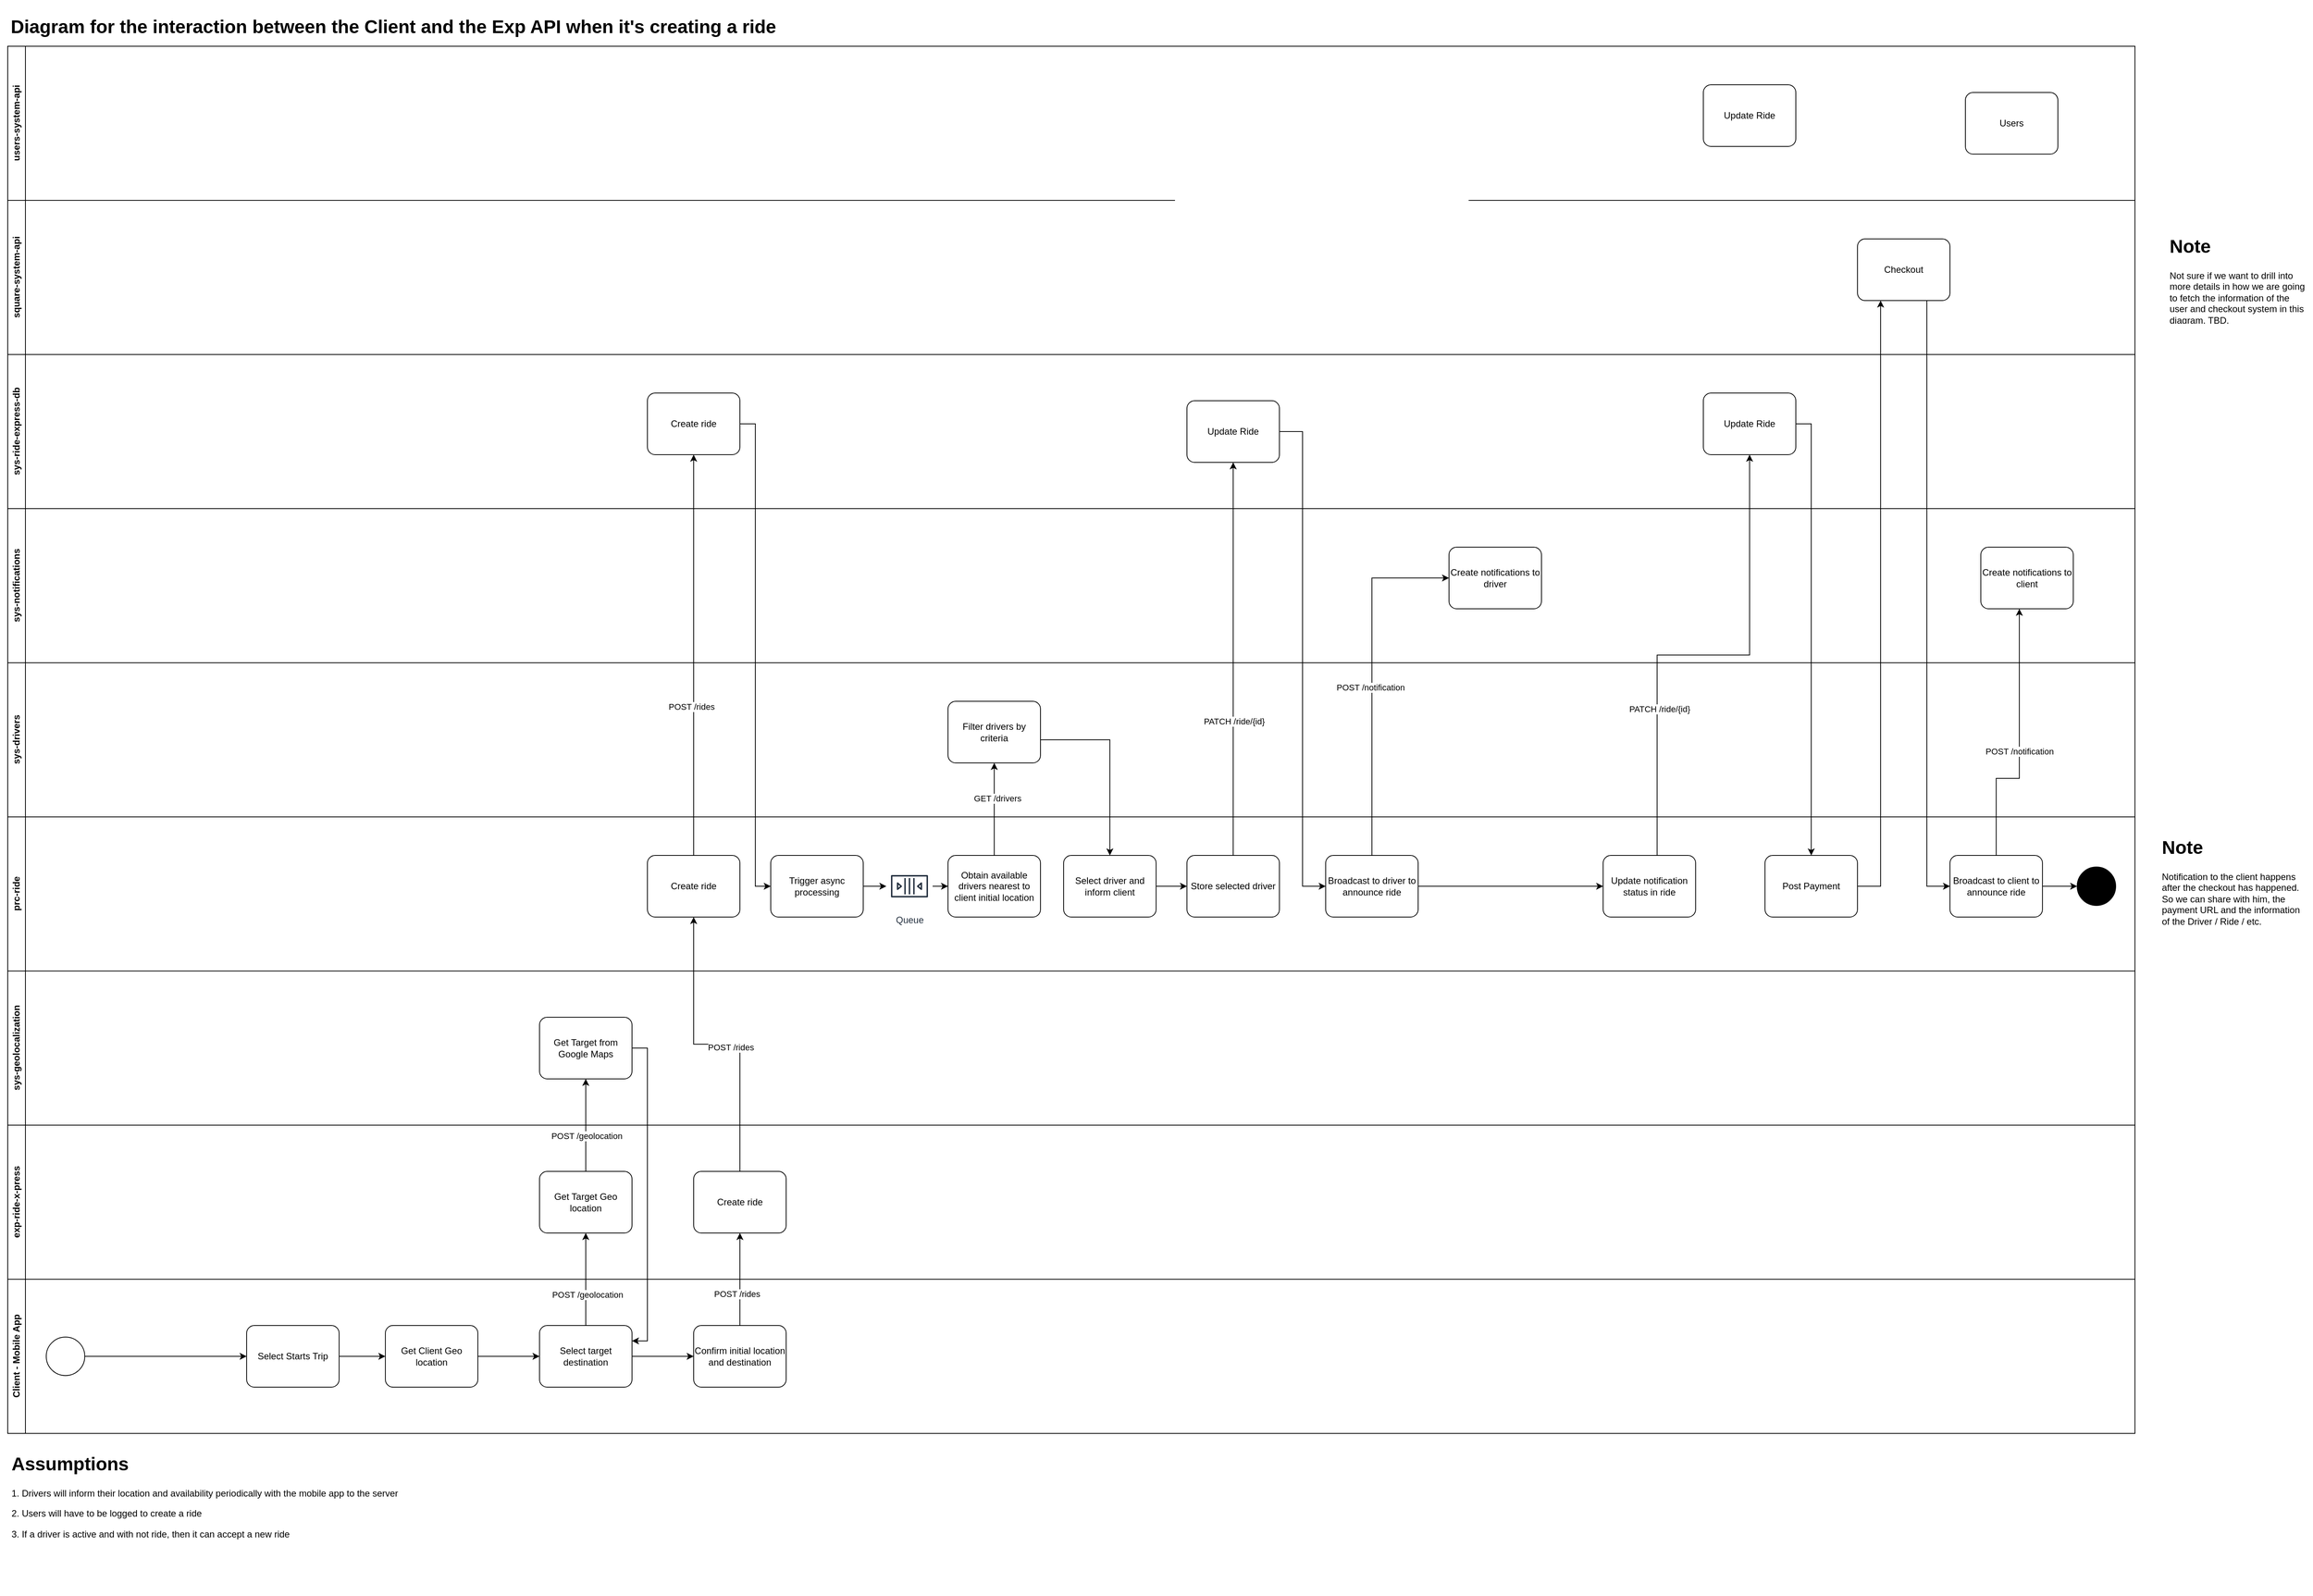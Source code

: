 <mxfile version="22.1.4" type="github">
  <diagram name="Drill down creation of Drive by Client" id="9YAQOSyTMkeQ9x9ABCWg">
    <mxGraphModel dx="2052" dy="2764" grid="1" gridSize="10" guides="1" tooltips="1" connect="1" arrows="1" fold="1" page="1" pageScale="1" pageWidth="1100" pageHeight="850" math="0" shadow="0">
      <root>
        <mxCell id="Aa5zBOkpth9xLfSPm0mI-0" />
        <mxCell id="Aa5zBOkpth9xLfSPm0mI-1" parent="Aa5zBOkpth9xLfSPm0mI-0" />
        <mxCell id="Aa5zBOkpth9xLfSPm0mI-2" value="exp-ride-x-press" style="swimlane;horizontal=0;whiteSpace=wrap;html=1;" parent="Aa5zBOkpth9xLfSPm0mI-1" vertex="1">
          <mxGeometry x="40" y="300" width="2760" height="200" as="geometry" />
        </mxCell>
        <mxCell id="Aa5zBOkpth9xLfSPm0mI-4" value="Get Target Geo location" style="points=[[0.25,0,0],[0.5,0,0],[0.75,0,0],[1,0.25,0],[1,0.5,0],[1,0.75,0],[0.75,1,0],[0.5,1,0],[0.25,1,0],[0,0.75,0],[0,0.5,0],[0,0.25,0]];shape=mxgraph.bpmn.task;whiteSpace=wrap;rectStyle=rounded;size=10;html=1;container=1;expand=0;collapsible=0;taskMarker=abstract;" parent="Aa5zBOkpth9xLfSPm0mI-2" vertex="1">
          <mxGeometry x="690" y="60" width="120" height="80" as="geometry" />
        </mxCell>
        <mxCell id="UceIsVDDBgMtnl9OKH8S-25" value="Create ride" style="points=[[0.25,0,0],[0.5,0,0],[0.75,0,0],[1,0.25,0],[1,0.5,0],[1,0.75,0],[0.75,1,0],[0.5,1,0],[0.25,1,0],[0,0.75,0],[0,0.5,0],[0,0.25,0]];shape=mxgraph.bpmn.task;whiteSpace=wrap;rectStyle=rounded;size=10;html=1;container=1;expand=0;collapsible=0;taskMarker=abstract;" parent="Aa5zBOkpth9xLfSPm0mI-2" vertex="1">
          <mxGeometry x="890" y="60" width="120" height="80" as="geometry" />
        </mxCell>
        <mxCell id="Aa5zBOkpth9xLfSPm0mI-14" value="Client - Mobile App" style="swimlane;horizontal=0;whiteSpace=wrap;html=1;" parent="Aa5zBOkpth9xLfSPm0mI-1" vertex="1">
          <mxGeometry x="40" y="500" width="2760" height="200" as="geometry" />
        </mxCell>
        <mxCell id="Aa5zBOkpth9xLfSPm0mI-15" style="edgeStyle=orthogonalEdgeStyle;rounded=0;orthogonalLoop=1;jettySize=auto;html=1;entryX=0;entryY=0.5;entryDx=0;entryDy=0;entryPerimeter=0;" parent="Aa5zBOkpth9xLfSPm0mI-14" source="Aa5zBOkpth9xLfSPm0mI-16" target="Aa5zBOkpth9xLfSPm0mI-17" edge="1">
          <mxGeometry relative="1" as="geometry">
            <mxPoint x="140" y="100" as="targetPoint" />
          </mxGeometry>
        </mxCell>
        <mxCell id="Aa5zBOkpth9xLfSPm0mI-16" value="" style="points=[[0.145,0.145,0],[0.5,0,0],[0.855,0.145,0],[1,0.5,0],[0.855,0.855,0],[0.5,1,0],[0.145,0.855,0],[0,0.5,0]];shape=mxgraph.bpmn.event;html=1;verticalLabelPosition=bottom;labelBackgroundColor=#ffffff;verticalAlign=top;align=center;perimeter=ellipsePerimeter;outlineConnect=0;aspect=fixed;outline=standard;symbol=general;" parent="Aa5zBOkpth9xLfSPm0mI-14" vertex="1">
          <mxGeometry x="50" y="75" width="50" height="50" as="geometry" />
        </mxCell>
        <mxCell id="Aa5zBOkpth9xLfSPm0mI-17" value="Select Starts Trip" style="points=[[0.25,0,0],[0.5,0,0],[0.75,0,0],[1,0.25,0],[1,0.5,0],[1,0.75,0],[0.75,1,0],[0.5,1,0],[0.25,1,0],[0,0.75,0],[0,0.5,0],[0,0.25,0]];shape=mxgraph.bpmn.task;whiteSpace=wrap;rectStyle=rounded;size=10;html=1;container=1;expand=0;collapsible=0;taskMarker=abstract;" parent="Aa5zBOkpth9xLfSPm0mI-14" vertex="1">
          <mxGeometry x="310" y="60" width="120" height="80" as="geometry" />
        </mxCell>
        <mxCell id="Aa5zBOkpth9xLfSPm0mI-20" value="Select target destination" style="points=[[0.25,0,0],[0.5,0,0],[0.75,0,0],[1,0.25,0],[1,0.5,0],[1,0.75,0],[0.75,1,0],[0.5,1,0],[0.25,1,0],[0,0.75,0],[0,0.5,0],[0,0.25,0]];shape=mxgraph.bpmn.task;whiteSpace=wrap;rectStyle=rounded;size=10;html=1;container=1;expand=0;collapsible=0;taskMarker=abstract;" parent="Aa5zBOkpth9xLfSPm0mI-14" vertex="1">
          <mxGeometry x="690" y="60" width="120" height="80" as="geometry" />
        </mxCell>
        <mxCell id="Aa5zBOkpth9xLfSPm0mI-21" value="Confirm initial location and destination" style="points=[[0.25,0,0],[0.5,0,0],[0.75,0,0],[1,0.25,0],[1,0.5,0],[1,0.75,0],[0.75,1,0],[0.5,1,0],[0.25,1,0],[0,0.75,0],[0,0.5,0],[0,0.25,0]];shape=mxgraph.bpmn.task;whiteSpace=wrap;rectStyle=rounded;size=10;html=1;container=1;expand=0;collapsible=0;taskMarker=abstract;" parent="Aa5zBOkpth9xLfSPm0mI-14" vertex="1">
          <mxGeometry x="890" y="60" width="120" height="80" as="geometry" />
        </mxCell>
        <mxCell id="Aa5zBOkpth9xLfSPm0mI-3" value="Get Client Geo location" style="points=[[0.25,0,0],[0.5,0,0],[0.75,0,0],[1,0.25,0],[1,0.5,0],[1,0.75,0],[0.75,1,0],[0.5,1,0],[0.25,1,0],[0,0.75,0],[0,0.5,0],[0,0.25,0]];shape=mxgraph.bpmn.task;whiteSpace=wrap;rectStyle=rounded;size=10;html=1;container=1;expand=0;collapsible=0;taskMarker=abstract;" parent="Aa5zBOkpth9xLfSPm0mI-14" vertex="1">
          <mxGeometry x="490" y="60" width="120" height="80" as="geometry" />
        </mxCell>
        <mxCell id="UceIsVDDBgMtnl9OKH8S-13" style="edgeStyle=orthogonalEdgeStyle;rounded=0;orthogonalLoop=1;jettySize=auto;html=1;entryX=0;entryY=0.5;entryDx=0;entryDy=0;entryPerimeter=0;" parent="Aa5zBOkpth9xLfSPm0mI-14" source="Aa5zBOkpth9xLfSPm0mI-17" target="Aa5zBOkpth9xLfSPm0mI-3" edge="1">
          <mxGeometry relative="1" as="geometry" />
        </mxCell>
        <mxCell id="UceIsVDDBgMtnl9OKH8S-17" style="edgeStyle=orthogonalEdgeStyle;rounded=0;orthogonalLoop=1;jettySize=auto;html=1;entryX=0;entryY=0.5;entryDx=0;entryDy=0;entryPerimeter=0;" parent="Aa5zBOkpth9xLfSPm0mI-14" source="Aa5zBOkpth9xLfSPm0mI-3" target="Aa5zBOkpth9xLfSPm0mI-20" edge="1">
          <mxGeometry relative="1" as="geometry" />
        </mxCell>
        <mxCell id="UceIsVDDBgMtnl9OKH8S-24" style="edgeStyle=orthogonalEdgeStyle;rounded=0;orthogonalLoop=1;jettySize=auto;html=1;entryX=0;entryY=0.5;entryDx=0;entryDy=0;entryPerimeter=0;" parent="Aa5zBOkpth9xLfSPm0mI-14" source="Aa5zBOkpth9xLfSPm0mI-20" target="Aa5zBOkpth9xLfSPm0mI-21" edge="1">
          <mxGeometry relative="1" as="geometry" />
        </mxCell>
        <mxCell id="Aa5zBOkpth9xLfSPm0mI-40" value="" style="edgeStyle=orthogonalEdgeStyle;rounded=0;orthogonalLoop=1;jettySize=auto;html=1;" parent="Aa5zBOkpth9xLfSPm0mI-1" source="Aa5zBOkpth9xLfSPm0mI-20" target="Aa5zBOkpth9xLfSPm0mI-4" edge="1">
          <mxGeometry relative="1" as="geometry">
            <Array as="points">
              <mxPoint x="790" y="500" />
              <mxPoint x="790" y="500" />
            </Array>
          </mxGeometry>
        </mxCell>
        <mxCell id="UceIsVDDBgMtnl9OKH8S-19" value="POST /geolocation" style="edgeLabel;html=1;align=center;verticalAlign=middle;resizable=0;points=[];" parent="Aa5zBOkpth9xLfSPm0mI-40" vertex="1" connectable="0">
          <mxGeometry x="-0.333" y="-2" relative="1" as="geometry">
            <mxPoint as="offset" />
          </mxGeometry>
        </mxCell>
        <mxCell id="UceIsVDDBgMtnl9OKH8S-18" value="sys-geolocalization" style="swimlane;horizontal=0;whiteSpace=wrap;html=1;" parent="Aa5zBOkpth9xLfSPm0mI-1" vertex="1">
          <mxGeometry x="40" y="100" width="2760" height="200" as="geometry" />
        </mxCell>
        <mxCell id="UceIsVDDBgMtnl9OKH8S-20" value="Get Target from Google Maps" style="points=[[0.25,0,0],[0.5,0,0],[0.75,0,0],[1,0.25,0],[1,0.5,0],[1,0.75,0],[0.75,1,0],[0.5,1,0],[0.25,1,0],[0,0.75,0],[0,0.5,0],[0,0.25,0]];shape=mxgraph.bpmn.task;whiteSpace=wrap;rectStyle=rounded;size=10;html=1;container=1;expand=0;collapsible=0;taskMarker=abstract;" parent="UceIsVDDBgMtnl9OKH8S-18" vertex="1">
          <mxGeometry x="690" y="60" width="120" height="80" as="geometry" />
        </mxCell>
        <mxCell id="UceIsVDDBgMtnl9OKH8S-21" value="" style="edgeStyle=orthogonalEdgeStyle;rounded=0;orthogonalLoop=1;jettySize=auto;html=1;" parent="Aa5zBOkpth9xLfSPm0mI-1" source="Aa5zBOkpth9xLfSPm0mI-4" target="UceIsVDDBgMtnl9OKH8S-20" edge="1">
          <mxGeometry relative="1" as="geometry" />
        </mxCell>
        <mxCell id="UceIsVDDBgMtnl9OKH8S-22" value="POST /geolocation" style="edgeLabel;html=1;align=center;verticalAlign=middle;resizable=0;points=[];" parent="UceIsVDDBgMtnl9OKH8S-21" vertex="1" connectable="0">
          <mxGeometry x="-0.233" y="-1" relative="1" as="geometry">
            <mxPoint as="offset" />
          </mxGeometry>
        </mxCell>
        <mxCell id="UceIsVDDBgMtnl9OKH8S-23" style="edgeStyle=orthogonalEdgeStyle;rounded=0;orthogonalLoop=1;jettySize=auto;html=1;" parent="Aa5zBOkpth9xLfSPm0mI-1" source="UceIsVDDBgMtnl9OKH8S-20" edge="1">
          <mxGeometry relative="1" as="geometry">
            <mxPoint x="850" y="580" as="targetPoint" />
            <Array as="points">
              <mxPoint x="870" y="200" />
              <mxPoint x="870" y="580" />
              <mxPoint x="850" y="580" />
            </Array>
          </mxGeometry>
        </mxCell>
        <mxCell id="UceIsVDDBgMtnl9OKH8S-26" value="" style="edgeStyle=orthogonalEdgeStyle;rounded=0;orthogonalLoop=1;jettySize=auto;html=1;" parent="Aa5zBOkpth9xLfSPm0mI-1" source="Aa5zBOkpth9xLfSPm0mI-21" target="UceIsVDDBgMtnl9OKH8S-25" edge="1">
          <mxGeometry relative="1" as="geometry" />
        </mxCell>
        <mxCell id="UceIsVDDBgMtnl9OKH8S-27" value="POST /rides" style="edgeLabel;html=1;align=center;verticalAlign=middle;resizable=0;points=[];" parent="UceIsVDDBgMtnl9OKH8S-26" vertex="1" connectable="0">
          <mxGeometry x="-0.317" y="4" relative="1" as="geometry">
            <mxPoint as="offset" />
          </mxGeometry>
        </mxCell>
        <mxCell id="UceIsVDDBgMtnl9OKH8S-28" value="prc-ride" style="swimlane;horizontal=0;whiteSpace=wrap;html=1;" parent="Aa5zBOkpth9xLfSPm0mI-1" vertex="1">
          <mxGeometry x="40" y="-100" width="2760" height="200" as="geometry" />
        </mxCell>
        <mxCell id="UceIsVDDBgMtnl9OKH8S-29" value="Create ride" style="points=[[0.25,0,0],[0.5,0,0],[0.75,0,0],[1,0.25,0],[1,0.5,0],[1,0.75,0],[0.75,1,0],[0.5,1,0],[0.25,1,0],[0,0.75,0],[0,0.5,0],[0,0.25,0]];shape=mxgraph.bpmn.task;whiteSpace=wrap;rectStyle=rounded;size=10;html=1;container=1;expand=0;collapsible=0;taskMarker=abstract;" parent="UceIsVDDBgMtnl9OKH8S-28" vertex="1">
          <mxGeometry x="830" y="50" width="120" height="80" as="geometry" />
        </mxCell>
        <mxCell id="Aa5zBOkpth9xLfSPm0mI-6" value="Obtain available drivers nearest to client initial location" style="points=[[0.25,0,0],[0.5,0,0],[0.75,0,0],[1,0.25,0],[1,0.5,0],[1,0.75,0],[0.75,1,0],[0.5,1,0],[0.25,1,0],[0,0.75,0],[0,0.5,0],[0,0.25,0]];shape=mxgraph.bpmn.task;whiteSpace=wrap;rectStyle=rounded;size=10;html=1;container=1;expand=0;collapsible=0;taskMarker=abstract;" parent="UceIsVDDBgMtnl9OKH8S-28" vertex="1">
          <mxGeometry x="1220" y="50" width="120" height="80" as="geometry" />
        </mxCell>
        <mxCell id="vcw9PWRFaFQ3ZF1qO-cl-0" value="Queue" style="sketch=0;outlineConnect=0;fontColor=#232F3E;gradientColor=none;strokeColor=#232F3E;fillColor=#ffffff;dashed=0;verticalLabelPosition=bottom;verticalAlign=top;align=center;html=1;fontSize=12;fontStyle=0;aspect=fixed;shape=mxgraph.aws4.resourceIcon;resIcon=mxgraph.aws4.queue;" parent="UceIsVDDBgMtnl9OKH8S-28" vertex="1">
          <mxGeometry x="1140" y="60" width="60" height="60" as="geometry" />
        </mxCell>
        <mxCell id="vcw9PWRFaFQ3ZF1qO-cl-1" style="edgeStyle=orthogonalEdgeStyle;rounded=0;orthogonalLoop=1;jettySize=auto;html=1;" parent="UceIsVDDBgMtnl9OKH8S-28" source="vcw9PWRFaFQ3ZF1qO-cl-35" target="vcw9PWRFaFQ3ZF1qO-cl-0" edge="1">
          <mxGeometry relative="1" as="geometry">
            <mxPoint x="1090" y="90" as="targetPoint" />
          </mxGeometry>
        </mxCell>
        <mxCell id="vcw9PWRFaFQ3ZF1qO-cl-3" style="edgeStyle=orthogonalEdgeStyle;rounded=0;orthogonalLoop=1;jettySize=auto;html=1;entryX=0;entryY=0.5;entryDx=0;entryDy=0;entryPerimeter=0;" parent="UceIsVDDBgMtnl9OKH8S-28" source="vcw9PWRFaFQ3ZF1qO-cl-0" target="Aa5zBOkpth9xLfSPm0mI-6" edge="1">
          <mxGeometry relative="1" as="geometry" />
        </mxCell>
        <mxCell id="YocWgqZ5pPx6VDa771cW-2" style="edgeStyle=orthogonalEdgeStyle;rounded=0;orthogonalLoop=1;jettySize=auto;html=1;" edge="1" parent="UceIsVDDBgMtnl9OKH8S-28" source="vcw9PWRFaFQ3ZF1qO-cl-12" target="vcw9PWRFaFQ3ZF1qO-cl-29">
          <mxGeometry relative="1" as="geometry" />
        </mxCell>
        <mxCell id="vcw9PWRFaFQ3ZF1qO-cl-12" value="Broadcast to driver to announce ride" style="points=[[0.25,0,0],[0.5,0,0],[0.75,0,0],[1,0.25,0],[1,0.5,0],[1,0.75,0],[0.75,1,0],[0.5,1,0],[0.25,1,0],[0,0.75,0],[0,0.5,0],[0,0.25,0]];shape=mxgraph.bpmn.task;whiteSpace=wrap;rectStyle=rounded;size=10;html=1;container=1;expand=0;collapsible=0;taskMarker=abstract;" parent="UceIsVDDBgMtnl9OKH8S-28" vertex="1">
          <mxGeometry x="1710" y="50" width="120" height="80" as="geometry" />
        </mxCell>
        <mxCell id="YocWgqZ5pPx6VDa771cW-4" style="edgeStyle=orthogonalEdgeStyle;rounded=0;orthogonalLoop=1;jettySize=auto;html=1;entryX=0;entryY=0.5;entryDx=0;entryDy=0;" edge="1" parent="UceIsVDDBgMtnl9OKH8S-28" source="vcw9PWRFaFQ3ZF1qO-cl-22" target="hMduTiMmT0IllQ8ryoB6-10">
          <mxGeometry relative="1" as="geometry" />
        </mxCell>
        <mxCell id="vcw9PWRFaFQ3ZF1qO-cl-22" value="Broadcast to client to announce ride" style="points=[[0.25,0,0],[0.5,0,0],[0.75,0,0],[1,0.25,0],[1,0.5,0],[1,0.75,0],[0.75,1,0],[0.5,1,0],[0.25,1,0],[0,0.75,0],[0,0.5,0],[0,0.25,0]];shape=mxgraph.bpmn.task;whiteSpace=wrap;rectStyle=rounded;size=10;html=1;container=1;expand=0;collapsible=0;taskMarker=abstract;" parent="UceIsVDDBgMtnl9OKH8S-28" vertex="1">
          <mxGeometry x="2520" y="50" width="120" height="80" as="geometry" />
        </mxCell>
        <mxCell id="vcw9PWRFaFQ3ZF1qO-cl-16" value="Select driver and inform client" style="points=[[0.25,0,0],[0.5,0,0],[0.75,0,0],[1,0.25,0],[1,0.5,0],[1,0.75,0],[0.75,1,0],[0.5,1,0],[0.25,1,0],[0,0.75,0],[0,0.5,0],[0,0.25,0]];shape=mxgraph.bpmn.task;whiteSpace=wrap;rectStyle=rounded;size=10;html=1;container=1;expand=0;collapsible=0;taskMarker=abstract;" parent="UceIsVDDBgMtnl9OKH8S-28" vertex="1">
          <mxGeometry x="1370" y="50" width="120" height="80" as="geometry" />
        </mxCell>
        <mxCell id="vcw9PWRFaFQ3ZF1qO-cl-27" value="Store selected driver" style="points=[[0.25,0,0],[0.5,0,0],[0.75,0,0],[1,0.25,0],[1,0.5,0],[1,0.75,0],[0.75,1,0],[0.5,1,0],[0.25,1,0],[0,0.75,0],[0,0.5,0],[0,0.25,0]];shape=mxgraph.bpmn.task;whiteSpace=wrap;rectStyle=rounded;size=10;html=1;container=1;expand=0;collapsible=0;taskMarker=abstract;" parent="UceIsVDDBgMtnl9OKH8S-28" vertex="1">
          <mxGeometry x="1530" y="50" width="120" height="80" as="geometry" />
        </mxCell>
        <mxCell id="vcw9PWRFaFQ3ZF1qO-cl-28" value="" style="edgeStyle=orthogonalEdgeStyle;rounded=0;orthogonalLoop=1;jettySize=auto;html=1;entryX=0;entryY=0.5;entryDx=0;entryDy=0;entryPerimeter=0;" parent="UceIsVDDBgMtnl9OKH8S-28" source="vcw9PWRFaFQ3ZF1qO-cl-16" target="vcw9PWRFaFQ3ZF1qO-cl-27" edge="1">
          <mxGeometry relative="1" as="geometry">
            <mxPoint x="1680" y="-10" as="sourcePoint" />
            <mxPoint x="1890" y="-10" as="targetPoint" />
          </mxGeometry>
        </mxCell>
        <mxCell id="vcw9PWRFaFQ3ZF1qO-cl-29" value="Update notification status in ride" style="points=[[0.25,0,0],[0.5,0,0],[0.75,0,0],[1,0.25,0],[1,0.5,0],[1,0.75,0],[0.75,1,0],[0.5,1,0],[0.25,1,0],[0,0.75,0],[0,0.5,0],[0,0.25,0]];shape=mxgraph.bpmn.task;whiteSpace=wrap;rectStyle=rounded;size=10;html=1;container=1;expand=0;collapsible=0;taskMarker=abstract;" parent="UceIsVDDBgMtnl9OKH8S-28" vertex="1">
          <mxGeometry x="2070" y="50" width="120" height="80" as="geometry" />
        </mxCell>
        <mxCell id="vcw9PWRFaFQ3ZF1qO-cl-35" value="Trigger async processing" style="points=[[0.25,0,0],[0.5,0,0],[0.75,0,0],[1,0.25,0],[1,0.5,0],[1,0.75,0],[0.75,1,0],[0.5,1,0],[0.25,1,0],[0,0.75,0],[0,0.5,0],[0,0.25,0]];shape=mxgraph.bpmn.task;whiteSpace=wrap;rectStyle=rounded;size=10;html=1;container=1;expand=0;collapsible=0;taskMarker=abstract;" parent="UceIsVDDBgMtnl9OKH8S-28" vertex="1">
          <mxGeometry x="990" y="50" width="120" height="80" as="geometry" />
        </mxCell>
        <mxCell id="hMduTiMmT0IllQ8ryoB6-12" value="Post Payment" style="points=[[0.25,0,0],[0.5,0,0],[0.75,0,0],[1,0.25,0],[1,0.5,0],[1,0.75,0],[0.75,1,0],[0.5,1,0],[0.25,1,0],[0,0.75,0],[0,0.5,0],[0,0.25,0]];shape=mxgraph.bpmn.task;whiteSpace=wrap;rectStyle=rounded;size=10;html=1;container=1;expand=0;collapsible=0;taskMarker=abstract;" parent="UceIsVDDBgMtnl9OKH8S-28" vertex="1">
          <mxGeometry x="2280" y="50" width="120" height="80" as="geometry" />
        </mxCell>
        <mxCell id="hMduTiMmT0IllQ8ryoB6-10" value="" style="ellipse;whiteSpace=wrap;html=1;aspect=fixed;fillColor=#000000;" parent="UceIsVDDBgMtnl9OKH8S-28" vertex="1">
          <mxGeometry x="2685" y="65" width="50" height="50" as="geometry" />
        </mxCell>
        <mxCell id="UceIsVDDBgMtnl9OKH8S-30" value="" style="edgeStyle=orthogonalEdgeStyle;rounded=0;orthogonalLoop=1;jettySize=auto;html=1;" parent="Aa5zBOkpth9xLfSPm0mI-1" source="UceIsVDDBgMtnl9OKH8S-25" target="UceIsVDDBgMtnl9OKH8S-29" edge="1">
          <mxGeometry relative="1" as="geometry" />
        </mxCell>
        <mxCell id="UceIsVDDBgMtnl9OKH8S-31" value="POST /rides" style="edgeLabel;html=1;align=center;verticalAlign=middle;resizable=0;points=[];" parent="UceIsVDDBgMtnl9OKH8S-30" vertex="1" connectable="0">
          <mxGeometry x="-0.091" y="4" relative="1" as="geometry">
            <mxPoint as="offset" />
          </mxGeometry>
        </mxCell>
        <mxCell id="vcw9PWRFaFQ3ZF1qO-cl-2" value="&lt;h1&gt;Assumptions&lt;/h1&gt;&lt;p&gt;1. Drivers will inform their location and availability periodically with the mobile app to the server&lt;/p&gt;&lt;p&gt;2. Users will have to be logged to create a ride&lt;/p&gt;&lt;p&gt;3. If a driver is active and with not ride, then it can accept a new ride&lt;/p&gt;" style="text;html=1;strokeColor=none;fillColor=none;spacing=5;spacingTop=-20;whiteSpace=wrap;overflow=hidden;rounded=0;" parent="Aa5zBOkpth9xLfSPm0mI-1" vertex="1">
          <mxGeometry x="40" y="720" width="580" height="190" as="geometry" />
        </mxCell>
        <mxCell id="vcw9PWRFaFQ3ZF1qO-cl-4" value="sys-drivers" style="swimlane;horizontal=0;whiteSpace=wrap;html=1;startSize=23;" parent="Aa5zBOkpth9xLfSPm0mI-1" vertex="1">
          <mxGeometry x="40" y="-300" width="2760" height="200" as="geometry" />
        </mxCell>
        <mxCell id="Aa5zBOkpth9xLfSPm0mI-10" value="Filter drivers by criteria" style="points=[[0.25,0,0],[0.5,0,0],[0.75,0,0],[1,0.25,0],[1,0.5,0],[1,0.75,0],[0.75,1,0],[0.5,1,0],[0.25,1,0],[0,0.75,0],[0,0.5,0],[0,0.25,0]];shape=mxgraph.bpmn.task;whiteSpace=wrap;rectStyle=rounded;size=10;html=1;container=1;expand=0;collapsible=0;taskMarker=abstract;" parent="vcw9PWRFaFQ3ZF1qO-cl-4" vertex="1">
          <mxGeometry x="1220" y="50" width="120" height="80" as="geometry" />
        </mxCell>
        <mxCell id="vcw9PWRFaFQ3ZF1qO-cl-5" value="sys-notifications" style="swimlane;horizontal=0;whiteSpace=wrap;html=1;" parent="Aa5zBOkpth9xLfSPm0mI-1" vertex="1">
          <mxGeometry x="40" y="-500" width="2760" height="200" as="geometry" />
        </mxCell>
        <mxCell id="Aa5zBOkpth9xLfSPm0mI-7" value="Create notifications to driver" style="points=[[0.25,0,0],[0.5,0,0],[0.75,0,0],[1,0.25,0],[1,0.5,0],[1,0.75,0],[0.75,1,0],[0.5,1,0],[0.25,1,0],[0,0.75,0],[0,0.5,0],[0,0.25,0]];shape=mxgraph.bpmn.task;whiteSpace=wrap;rectStyle=rounded;size=10;html=1;container=1;expand=0;collapsible=0;taskMarker=abstract;" parent="vcw9PWRFaFQ3ZF1qO-cl-5" vertex="1">
          <mxGeometry x="1870" y="50" width="120" height="80" as="geometry" />
        </mxCell>
        <mxCell id="vcw9PWRFaFQ3ZF1qO-cl-21" value="Create notifications to client" style="points=[[0.25,0,0],[0.5,0,0],[0.75,0,0],[1,0.25,0],[1,0.5,0],[1,0.75,0],[0.75,1,0],[0.5,1,0],[0.25,1,0],[0,0.75,0],[0,0.5,0],[0,0.25,0]];shape=mxgraph.bpmn.task;whiteSpace=wrap;rectStyle=rounded;size=10;html=1;container=1;expand=0;collapsible=0;taskMarker=abstract;" parent="vcw9PWRFaFQ3ZF1qO-cl-5" vertex="1">
          <mxGeometry x="2560" y="50" width="120" height="80" as="geometry" />
        </mxCell>
        <mxCell id="Aa5zBOkpth9xLfSPm0mI-5" value="" style="edgeStyle=orthogonalEdgeStyle;rounded=0;orthogonalLoop=1;jettySize=auto;html=1;" parent="Aa5zBOkpth9xLfSPm0mI-1" source="Aa5zBOkpth9xLfSPm0mI-6" target="Aa5zBOkpth9xLfSPm0mI-10" edge="1">
          <mxGeometry relative="1" as="geometry" />
        </mxCell>
        <mxCell id="vcw9PWRFaFQ3ZF1qO-cl-6" value="GET /drivers" style="edgeLabel;html=1;align=center;verticalAlign=middle;resizable=0;points=[];" parent="Aa5zBOkpth9xLfSPm0mI-5" vertex="1" connectable="0">
          <mxGeometry x="0.23" y="-4" relative="1" as="geometry">
            <mxPoint as="offset" />
          </mxGeometry>
        </mxCell>
        <mxCell id="vcw9PWRFaFQ3ZF1qO-cl-14" style="edgeStyle=orthogonalEdgeStyle;rounded=0;orthogonalLoop=1;jettySize=auto;html=1;" parent="Aa5zBOkpth9xLfSPm0mI-1" source="vcw9PWRFaFQ3ZF1qO-cl-12" target="Aa5zBOkpth9xLfSPm0mI-7" edge="1">
          <mxGeometry relative="1" as="geometry">
            <Array as="points">
              <mxPoint x="1950" y="-410" />
            </Array>
          </mxGeometry>
        </mxCell>
        <mxCell id="vcw9PWRFaFQ3ZF1qO-cl-15" value="POST /notification" style="edgeLabel;html=1;align=center;verticalAlign=middle;resizable=0;points=[];" parent="vcw9PWRFaFQ3ZF1qO-cl-14" vertex="1" connectable="0">
          <mxGeometry x="-0.05" y="2" relative="1" as="geometry">
            <mxPoint as="offset" />
          </mxGeometry>
        </mxCell>
        <mxCell id="vcw9PWRFaFQ3ZF1qO-cl-19" value="" style="edgeStyle=orthogonalEdgeStyle;rounded=0;orthogonalLoop=1;jettySize=auto;html=1;entryX=0.5;entryY=0;entryDx=0;entryDy=0;entryPerimeter=0;" parent="Aa5zBOkpth9xLfSPm0mI-1" source="Aa5zBOkpth9xLfSPm0mI-10" target="vcw9PWRFaFQ3ZF1qO-cl-16" edge="1">
          <mxGeometry relative="1" as="geometry">
            <mxPoint x="1560" y="-200" as="sourcePoint" />
            <mxPoint x="1760" y="-10" as="targetPoint" />
            <Array as="points">
              <mxPoint x="1470" y="-200" />
            </Array>
          </mxGeometry>
        </mxCell>
        <mxCell id="vcw9PWRFaFQ3ZF1qO-cl-24" style="edgeStyle=orthogonalEdgeStyle;rounded=0;orthogonalLoop=1;jettySize=auto;html=1;exitX=0.5;exitY=0;exitDx=0;exitDy=0;exitPerimeter=0;" parent="Aa5zBOkpth9xLfSPm0mI-1" source="vcw9PWRFaFQ3ZF1qO-cl-22" target="vcw9PWRFaFQ3ZF1qO-cl-21" edge="1">
          <mxGeometry relative="1" as="geometry">
            <Array as="points">
              <mxPoint x="2620" y="-150" />
              <mxPoint x="2650" y="-150" />
            </Array>
          </mxGeometry>
        </mxCell>
        <mxCell id="vcw9PWRFaFQ3ZF1qO-cl-25" value="POST /notification" style="edgeLabel;html=1;align=center;verticalAlign=middle;resizable=0;points=[];" parent="vcw9PWRFaFQ3ZF1qO-cl-24" vertex="1" connectable="0">
          <mxGeometry x="-0.056" relative="1" as="geometry">
            <mxPoint as="offset" />
          </mxGeometry>
        </mxCell>
        <mxCell id="vcw9PWRFaFQ3ZF1qO-cl-31" value="sys-ride-express-db" style="swimlane;horizontal=0;whiteSpace=wrap;html=1;" parent="Aa5zBOkpth9xLfSPm0mI-1" vertex="1">
          <mxGeometry x="40" y="-700" width="2760" height="200" as="geometry" />
        </mxCell>
        <mxCell id="vcw9PWRFaFQ3ZF1qO-cl-32" value="Create ride" style="points=[[0.25,0,0],[0.5,0,0],[0.75,0,0],[1,0.25,0],[1,0.5,0],[1,0.75,0],[0.75,1,0],[0.5,1,0],[0.25,1,0],[0,0.75,0],[0,0.5,0],[0,0.25,0]];shape=mxgraph.bpmn.task;whiteSpace=wrap;rectStyle=rounded;size=10;html=1;container=1;expand=0;collapsible=0;taskMarker=abstract;" parent="vcw9PWRFaFQ3ZF1qO-cl-31" vertex="1">
          <mxGeometry x="830" y="50" width="120" height="80" as="geometry" />
        </mxCell>
        <mxCell id="vcw9PWRFaFQ3ZF1qO-cl-38" value="Update Ride" style="points=[[0.25,0,0],[0.5,0,0],[0.75,0,0],[1,0.25,0],[1,0.5,0],[1,0.75,0],[0.75,1,0],[0.5,1,0],[0.25,1,0],[0,0.75,0],[0,0.5,0],[0,0.25,0]];shape=mxgraph.bpmn.task;whiteSpace=wrap;rectStyle=rounded;size=10;html=1;container=1;expand=0;collapsible=0;taskMarker=abstract;" parent="vcw9PWRFaFQ3ZF1qO-cl-31" vertex="1">
          <mxGeometry x="1530" y="60" width="120" height="80" as="geometry" />
        </mxCell>
        <mxCell id="vcw9PWRFaFQ3ZF1qO-cl-42" value="Update Ride" style="points=[[0.25,0,0],[0.5,0,0],[0.75,0,0],[1,0.25,0],[1,0.5,0],[1,0.75,0],[0.75,1,0],[0.5,1,0],[0.25,1,0],[0,0.75,0],[0,0.5,0],[0,0.25,0]];shape=mxgraph.bpmn.task;whiteSpace=wrap;rectStyle=rounded;size=10;html=1;container=1;expand=0;collapsible=0;taskMarker=abstract;" parent="vcw9PWRFaFQ3ZF1qO-cl-31" vertex="1">
          <mxGeometry x="2200" y="50" width="120" height="80" as="geometry" />
        </mxCell>
        <mxCell id="YocWgqZ5pPx6VDa771cW-0" style="edgeStyle=orthogonalEdgeStyle;rounded=0;orthogonalLoop=1;jettySize=auto;html=1;entryX=0.25;entryY=1;entryDx=0;entryDy=0;entryPerimeter=0;" edge="1" parent="vcw9PWRFaFQ3ZF1qO-cl-31" target="hMduTiMmT0IllQ8ryoB6-1">
          <mxGeometry relative="1" as="geometry">
            <mxPoint x="2400" y="690" as="sourcePoint" />
            <mxPoint x="2420" y="-70" as="targetPoint" />
            <Array as="points">
              <mxPoint x="2430" y="690" />
            </Array>
          </mxGeometry>
        </mxCell>
        <mxCell id="vcw9PWRFaFQ3ZF1qO-cl-33" style="edgeStyle=orthogonalEdgeStyle;rounded=0;orthogonalLoop=1;jettySize=auto;html=1;" parent="Aa5zBOkpth9xLfSPm0mI-1" source="UceIsVDDBgMtnl9OKH8S-29" target="vcw9PWRFaFQ3ZF1qO-cl-32" edge="1">
          <mxGeometry relative="1" as="geometry" />
        </mxCell>
        <mxCell id="vcw9PWRFaFQ3ZF1qO-cl-34" value="POST /rides" style="edgeLabel;html=1;align=center;verticalAlign=middle;resizable=0;points=[];" parent="vcw9PWRFaFQ3ZF1qO-cl-33" vertex="1" connectable="0">
          <mxGeometry x="-0.258" y="3" relative="1" as="geometry">
            <mxPoint as="offset" />
          </mxGeometry>
        </mxCell>
        <mxCell id="vcw9PWRFaFQ3ZF1qO-cl-37" style="edgeStyle=orthogonalEdgeStyle;rounded=0;orthogonalLoop=1;jettySize=auto;html=1;entryX=0;entryY=0.5;entryDx=0;entryDy=0;entryPerimeter=0;" parent="Aa5zBOkpth9xLfSPm0mI-1" source="vcw9PWRFaFQ3ZF1qO-cl-32" target="vcw9PWRFaFQ3ZF1qO-cl-35" edge="1">
          <mxGeometry relative="1" as="geometry" />
        </mxCell>
        <mxCell id="vcw9PWRFaFQ3ZF1qO-cl-39" style="edgeStyle=orthogonalEdgeStyle;rounded=0;orthogonalLoop=1;jettySize=auto;html=1;entryX=0.5;entryY=1;entryDx=0;entryDy=0;entryPerimeter=0;" parent="Aa5zBOkpth9xLfSPm0mI-1" source="vcw9PWRFaFQ3ZF1qO-cl-27" target="vcw9PWRFaFQ3ZF1qO-cl-38" edge="1">
          <mxGeometry relative="1" as="geometry" />
        </mxCell>
        <mxCell id="vcw9PWRFaFQ3ZF1qO-cl-40" value="PATCH /ride/{id}" style="edgeLabel;html=1;align=center;verticalAlign=middle;resizable=0;points=[];" parent="vcw9PWRFaFQ3ZF1qO-cl-39" vertex="1" connectable="0">
          <mxGeometry x="-0.315" y="-1" relative="1" as="geometry">
            <mxPoint as="offset" />
          </mxGeometry>
        </mxCell>
        <mxCell id="vcw9PWRFaFQ3ZF1qO-cl-41" style="edgeStyle=orthogonalEdgeStyle;rounded=0;orthogonalLoop=1;jettySize=auto;html=1;entryX=0;entryY=0.5;entryDx=0;entryDy=0;entryPerimeter=0;" parent="Aa5zBOkpth9xLfSPm0mI-1" source="vcw9PWRFaFQ3ZF1qO-cl-38" target="vcw9PWRFaFQ3ZF1qO-cl-12" edge="1">
          <mxGeometry relative="1" as="geometry" />
        </mxCell>
        <mxCell id="vcw9PWRFaFQ3ZF1qO-cl-43" style="edgeStyle=orthogonalEdgeStyle;rounded=0;orthogonalLoop=1;jettySize=auto;html=1;exitX=0.5;exitY=0;exitDx=0;exitDy=0;exitPerimeter=0;" parent="Aa5zBOkpth9xLfSPm0mI-1" source="vcw9PWRFaFQ3ZF1qO-cl-29" target="vcw9PWRFaFQ3ZF1qO-cl-42" edge="1">
          <mxGeometry relative="1" as="geometry">
            <Array as="points">
              <mxPoint x="2180" y="-50" />
              <mxPoint x="2180" y="-310" />
              <mxPoint x="2300" y="-310" />
            </Array>
          </mxGeometry>
        </mxCell>
        <mxCell id="vcw9PWRFaFQ3ZF1qO-cl-44" value="PATCH /ride/{id}" style="edgeLabel;html=1;align=center;verticalAlign=middle;resizable=0;points=[];" parent="vcw9PWRFaFQ3ZF1qO-cl-43" vertex="1" connectable="0">
          <mxGeometry x="-0.385" y="-3" relative="1" as="geometry">
            <mxPoint as="offset" />
          </mxGeometry>
        </mxCell>
        <mxCell id="C3QgSeb7qapD51WO8Hnc-0" value="&lt;h1&gt;Diagram for the interaction between the Client and the Exp API when it&#39;s creating a ride&lt;br&gt;&lt;/h1&gt;" style="text;html=1;align=center;verticalAlign=middle;resizable=0;points=[];autosize=1;strokeColor=none;fillColor=none;" parent="Aa5zBOkpth9xLfSPm0mI-1" vertex="1">
          <mxGeometry x="30" y="-1160" width="1020" height="70" as="geometry" />
        </mxCell>
        <mxCell id="hMduTiMmT0IllQ8ryoB6-0" value="square-system-api" style="swimlane;horizontal=0;whiteSpace=wrap;html=1;" parent="Aa5zBOkpth9xLfSPm0mI-1" vertex="1">
          <mxGeometry x="40" y="-900" width="2760" height="200" as="geometry" />
        </mxCell>
        <mxCell id="hMduTiMmT0IllQ8ryoB6-1" value="Checkout" style="points=[[0.25,0,0],[0.5,0,0],[0.75,0,0],[1,0.25,0],[1,0.5,0],[1,0.75,0],[0.75,1,0],[0.5,1,0],[0.25,1,0],[0,0.75,0],[0,0.5,0],[0,0.25,0]];shape=mxgraph.bpmn.task;whiteSpace=wrap;rectStyle=rounded;size=10;html=1;container=1;expand=0;collapsible=0;taskMarker=abstract;" parent="hMduTiMmT0IllQ8ryoB6-0" vertex="1">
          <mxGeometry x="2400" y="50" width="120" height="80" as="geometry" />
        </mxCell>
        <mxCell id="hMduTiMmT0IllQ8ryoB6-6" value="users-system-api" style="swimlane;horizontal=0;whiteSpace=wrap;html=1;" parent="Aa5zBOkpth9xLfSPm0mI-1" vertex="1">
          <mxGeometry x="40" y="-1100" width="2760" height="200" as="geometry" />
        </mxCell>
        <mxCell id="hMduTiMmT0IllQ8ryoB6-7" value="Users" style="points=[[0.25,0,0],[0.5,0,0],[0.75,0,0],[1,0.25,0],[1,0.5,0],[1,0.75,0],[0.75,1,0],[0.5,1,0],[0.25,1,0],[0,0.75,0],[0,0.5,0],[0,0.25,0]];shape=mxgraph.bpmn.task;whiteSpace=wrap;rectStyle=rounded;size=10;html=1;container=1;expand=0;collapsible=0;taskMarker=abstract;" parent="hMduTiMmT0IllQ8ryoB6-6" vertex="1">
          <mxGeometry x="2540" y="60" width="120" height="80" as="geometry" />
        </mxCell>
        <mxCell id="hMduTiMmT0IllQ8ryoB6-9" value="Update Ride" style="points=[[0.25,0,0],[0.5,0,0],[0.75,0,0],[1,0.25,0],[1,0.5,0],[1,0.75,0],[0.75,1,0],[0.5,1,0],[0.25,1,0],[0,0.75,0],[0,0.5,0],[0,0.25,0]];shape=mxgraph.bpmn.task;whiteSpace=wrap;rectStyle=rounded;size=10;html=1;container=1;expand=0;collapsible=0;taskMarker=abstract;" parent="hMduTiMmT0IllQ8ryoB6-6" vertex="1">
          <mxGeometry x="2200" y="50" width="120" height="80" as="geometry" />
        </mxCell>
        <mxCell id="vcw9PWRFaFQ3ZF1qO-cl-45" style="edgeStyle=orthogonalEdgeStyle;rounded=0;orthogonalLoop=1;jettySize=auto;html=1;" parent="Aa5zBOkpth9xLfSPm0mI-1" source="vcw9PWRFaFQ3ZF1qO-cl-42" target="hMduTiMmT0IllQ8ryoB6-12" edge="1">
          <mxGeometry relative="1" as="geometry">
            <mxPoint x="2450" y="-610" as="targetPoint" />
            <Array as="points">
              <mxPoint x="2380" y="-610" />
            </Array>
          </mxGeometry>
        </mxCell>
        <mxCell id="YocWgqZ5pPx6VDa771cW-3" style="edgeStyle=orthogonalEdgeStyle;rounded=0;orthogonalLoop=1;jettySize=auto;html=1;entryX=0;entryY=0.5;entryDx=0;entryDy=0;entryPerimeter=0;" edge="1" parent="Aa5zBOkpth9xLfSPm0mI-1" source="hMduTiMmT0IllQ8ryoB6-1" target="vcw9PWRFaFQ3ZF1qO-cl-22">
          <mxGeometry relative="1" as="geometry">
            <Array as="points">
              <mxPoint x="2530" y="-10" />
            </Array>
          </mxGeometry>
        </mxCell>
        <mxCell id="YocWgqZ5pPx6VDa771cW-5" value="&lt;h1&gt;Note&lt;/h1&gt;&lt;p&gt;Notification to the client happens after the checkout has happened. So we can share with him, the payment URL and the information of the Driver / Ride / etc.&lt;/p&gt;" style="text;html=1;strokeColor=none;fillColor=none;spacing=5;spacingTop=-20;whiteSpace=wrap;overflow=hidden;rounded=0;" vertex="1" parent="Aa5zBOkpth9xLfSPm0mI-1">
          <mxGeometry x="2830" y="-80" width="190" height="120" as="geometry" />
        </mxCell>
        <mxCell id="YocWgqZ5pPx6VDa771cW-6" value="&lt;h1&gt;Note&lt;/h1&gt;&lt;p&gt;Not sure if we want to drill into more details in how we are going to fetch the information of the user and checkout system in this diagram. TBD.&lt;/p&gt;" style="text;html=1;strokeColor=none;fillColor=none;spacing=5;spacingTop=-20;whiteSpace=wrap;overflow=hidden;rounded=0;" vertex="1" parent="Aa5zBOkpth9xLfSPm0mI-1">
          <mxGeometry x="2840" y="-860" width="190" height="120" as="geometry" />
        </mxCell>
      </root>
    </mxGraphModel>
  </diagram>
</mxfile>

